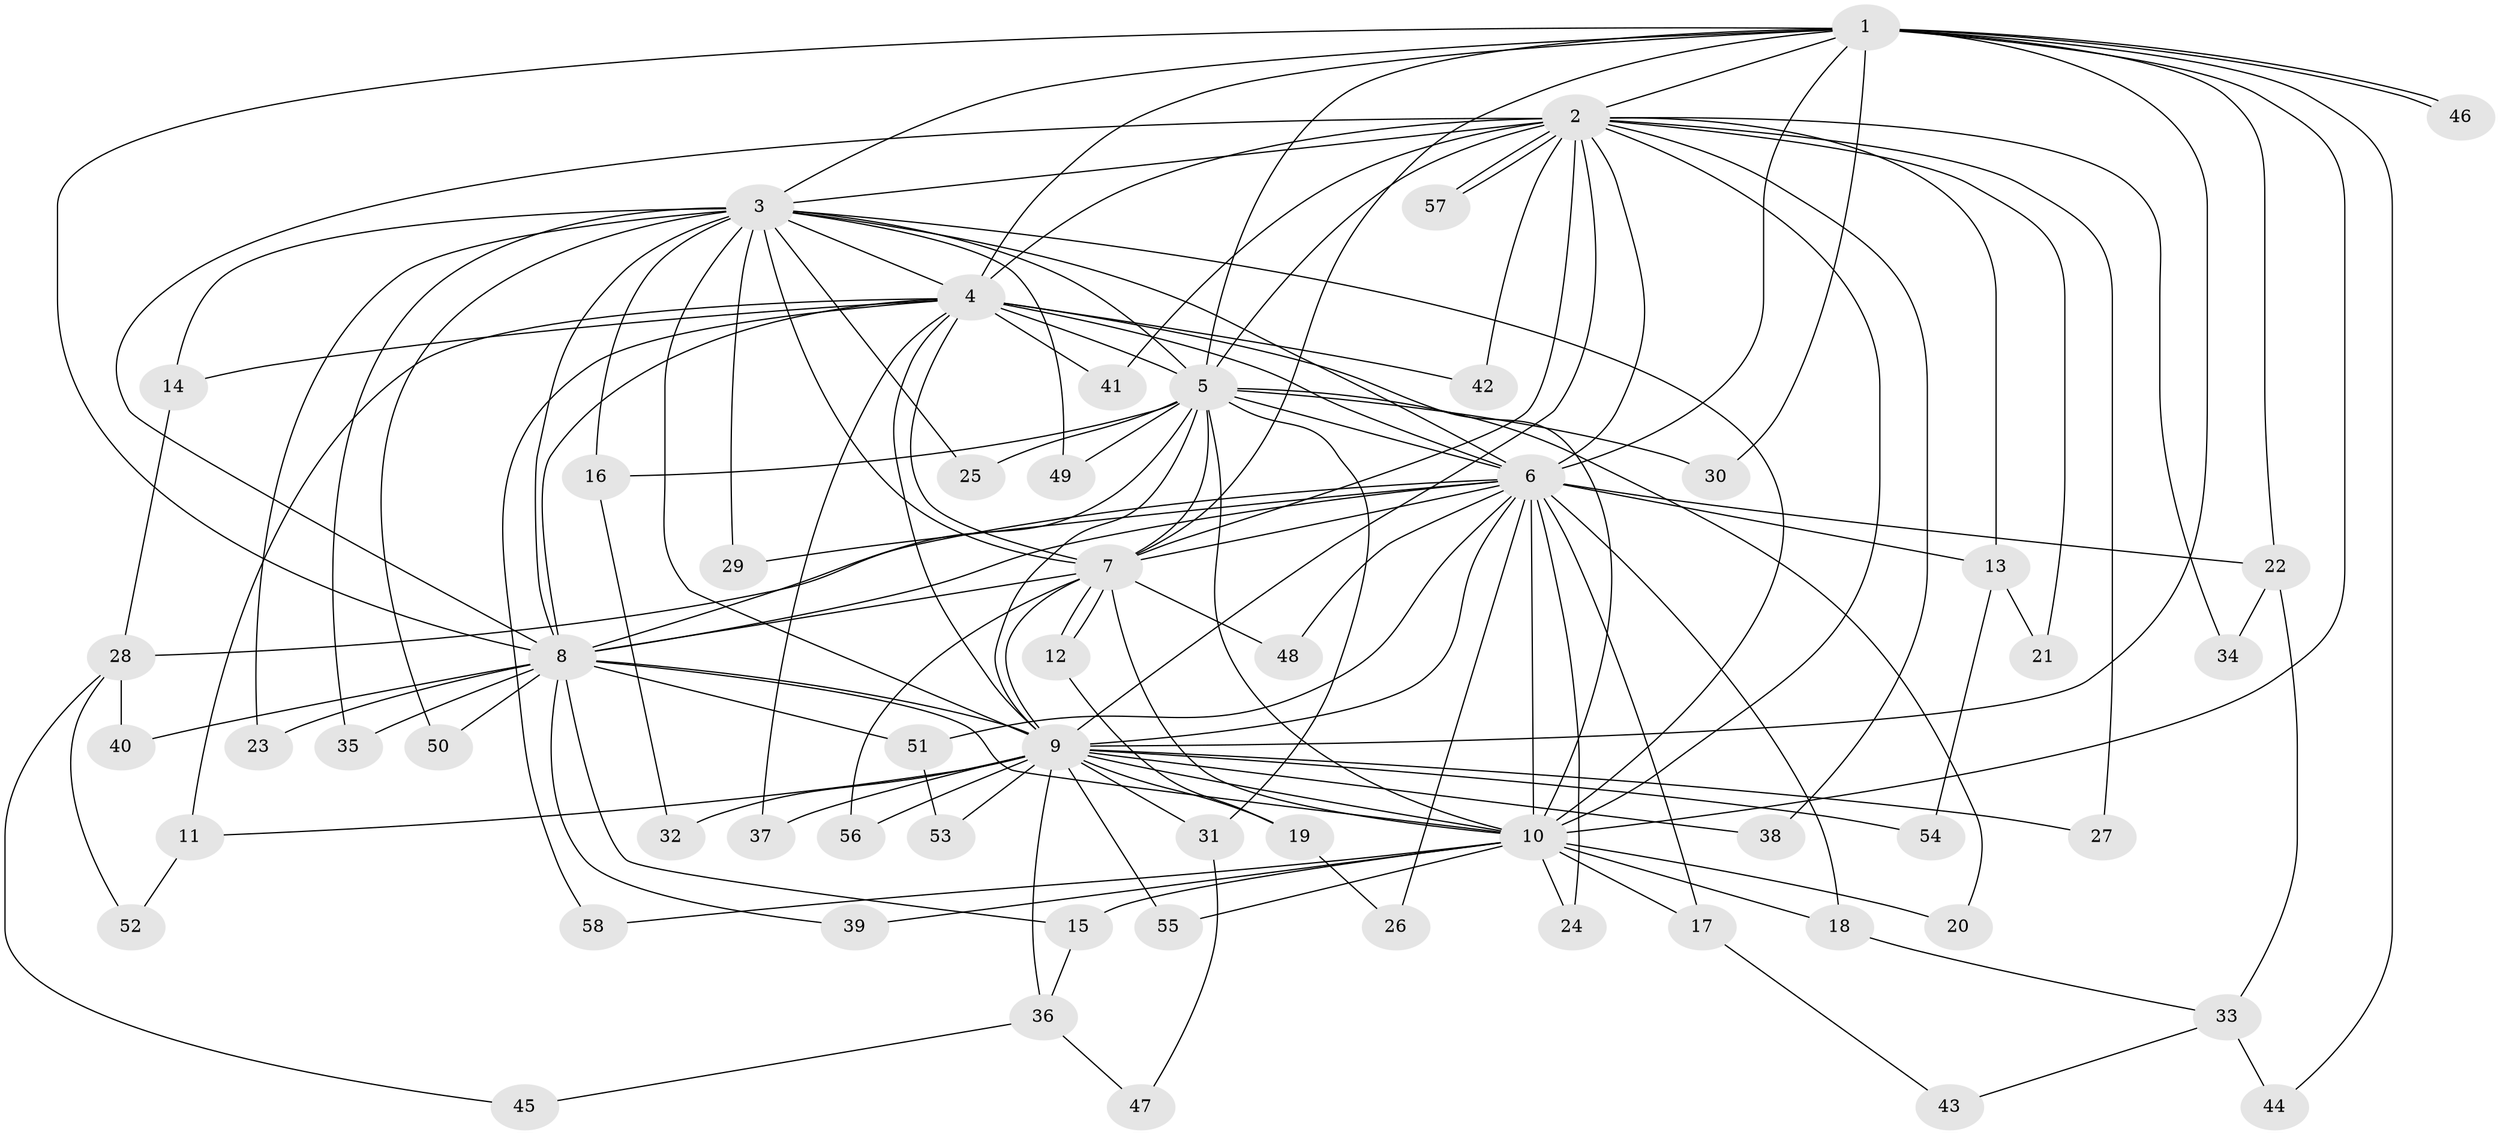 // coarse degree distribution, {13: 0.023255813953488372, 17: 0.023255813953488372, 15: 0.023255813953488372, 20: 0.023255813953488372, 12: 0.023255813953488372, 11: 0.023255813953488372, 14: 0.046511627906976744, 19: 0.023255813953488372, 4: 0.023255813953488372, 3: 0.13953488372093023, 5: 0.046511627906976744, 2: 0.5581395348837209, 1: 0.023255813953488372}
// Generated by graph-tools (version 1.1) at 2025/23/03/03/25 07:23:39]
// undirected, 58 vertices, 141 edges
graph export_dot {
graph [start="1"]
  node [color=gray90,style=filled];
  1;
  2;
  3;
  4;
  5;
  6;
  7;
  8;
  9;
  10;
  11;
  12;
  13;
  14;
  15;
  16;
  17;
  18;
  19;
  20;
  21;
  22;
  23;
  24;
  25;
  26;
  27;
  28;
  29;
  30;
  31;
  32;
  33;
  34;
  35;
  36;
  37;
  38;
  39;
  40;
  41;
  42;
  43;
  44;
  45;
  46;
  47;
  48;
  49;
  50;
  51;
  52;
  53;
  54;
  55;
  56;
  57;
  58;
  1 -- 2;
  1 -- 3;
  1 -- 4;
  1 -- 5;
  1 -- 6;
  1 -- 7;
  1 -- 8;
  1 -- 9;
  1 -- 10;
  1 -- 22;
  1 -- 30;
  1 -- 44;
  1 -- 46;
  1 -- 46;
  2 -- 3;
  2 -- 4;
  2 -- 5;
  2 -- 6;
  2 -- 7;
  2 -- 8;
  2 -- 9;
  2 -- 10;
  2 -- 13;
  2 -- 21;
  2 -- 27;
  2 -- 34;
  2 -- 38;
  2 -- 41;
  2 -- 42;
  2 -- 57;
  2 -- 57;
  3 -- 4;
  3 -- 5;
  3 -- 6;
  3 -- 7;
  3 -- 8;
  3 -- 9;
  3 -- 10;
  3 -- 14;
  3 -- 16;
  3 -- 23;
  3 -- 25;
  3 -- 29;
  3 -- 35;
  3 -- 49;
  3 -- 50;
  4 -- 5;
  4 -- 6;
  4 -- 7;
  4 -- 8;
  4 -- 9;
  4 -- 10;
  4 -- 11;
  4 -- 14;
  4 -- 37;
  4 -- 41;
  4 -- 42;
  4 -- 58;
  5 -- 6;
  5 -- 7;
  5 -- 8;
  5 -- 9;
  5 -- 10;
  5 -- 16;
  5 -- 20;
  5 -- 25;
  5 -- 30;
  5 -- 31;
  5 -- 49;
  6 -- 7;
  6 -- 8;
  6 -- 9;
  6 -- 10;
  6 -- 13;
  6 -- 17;
  6 -- 18;
  6 -- 22;
  6 -- 24;
  6 -- 26;
  6 -- 28;
  6 -- 29;
  6 -- 48;
  6 -- 51;
  7 -- 8;
  7 -- 9;
  7 -- 10;
  7 -- 12;
  7 -- 12;
  7 -- 48;
  7 -- 56;
  8 -- 9;
  8 -- 10;
  8 -- 15;
  8 -- 23;
  8 -- 35;
  8 -- 39;
  8 -- 40;
  8 -- 50;
  8 -- 51;
  9 -- 10;
  9 -- 11;
  9 -- 19;
  9 -- 27;
  9 -- 31;
  9 -- 32;
  9 -- 36;
  9 -- 37;
  9 -- 38;
  9 -- 53;
  9 -- 54;
  9 -- 55;
  9 -- 56;
  10 -- 15;
  10 -- 17;
  10 -- 18;
  10 -- 20;
  10 -- 24;
  10 -- 39;
  10 -- 55;
  10 -- 58;
  11 -- 52;
  12 -- 19;
  13 -- 21;
  13 -- 54;
  14 -- 28;
  15 -- 36;
  16 -- 32;
  17 -- 43;
  18 -- 33;
  19 -- 26;
  22 -- 33;
  22 -- 34;
  28 -- 40;
  28 -- 45;
  28 -- 52;
  31 -- 47;
  33 -- 43;
  33 -- 44;
  36 -- 45;
  36 -- 47;
  51 -- 53;
}

